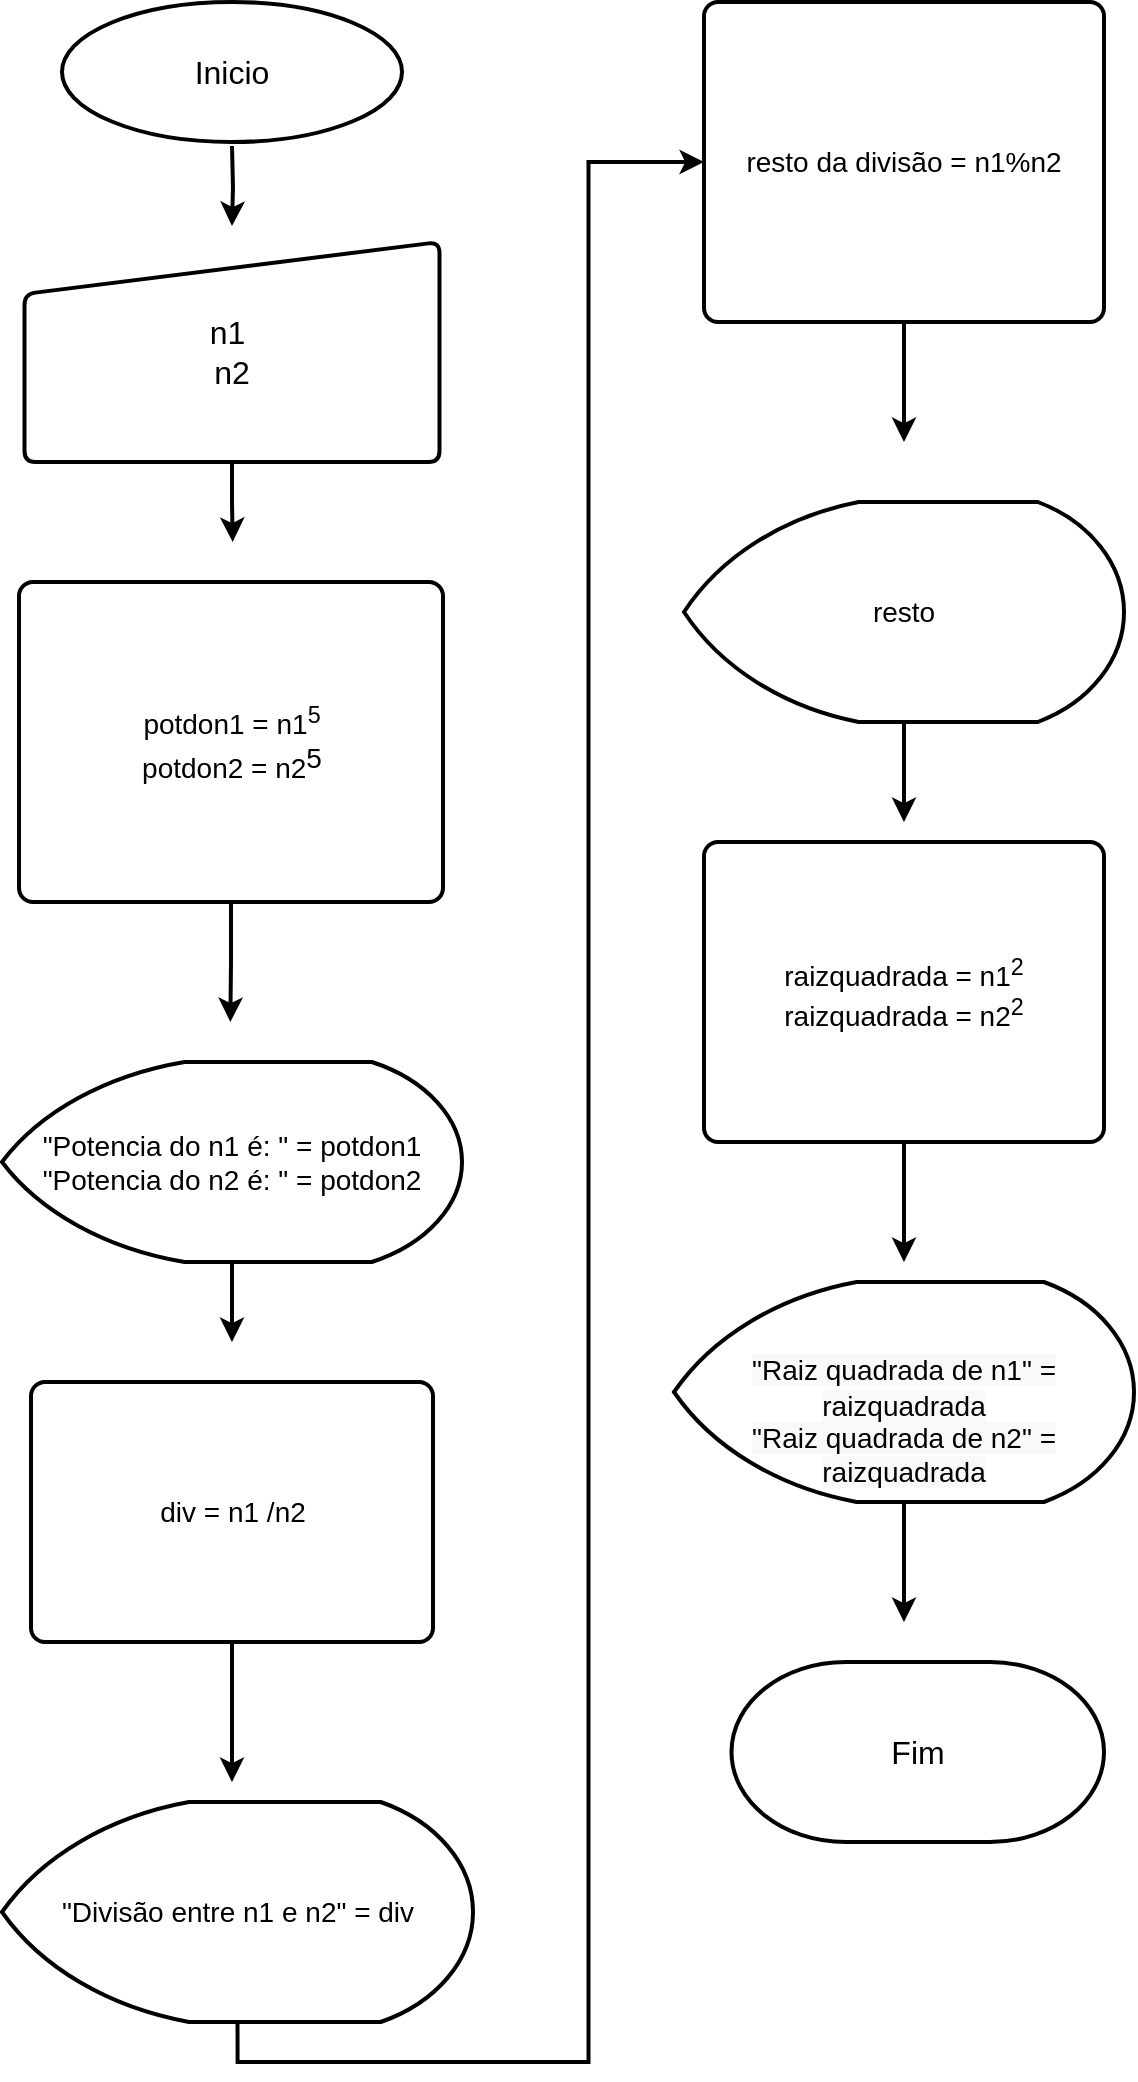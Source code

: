 <mxfile version="13.9.2" type="onedrive"><diagram id="qhqdUQ4pDHHMZixqzOYJ" name="Page-1"><mxGraphModel dx="1695" dy="482" grid="1" gridSize="10" guides="1" tooltips="1" connect="1" arrows="1" fold="1" page="1" pageScale="1" pageWidth="827" pageHeight="1169" math="0" shadow="0"><root><mxCell id="0"/><mxCell id="1" parent="0"/><mxCell id="dScedc_Z8iRhOnJFd0Ff-1" style="edgeStyle=orthogonalEdgeStyle;rounded=0;orthogonalLoop=1;jettySize=auto;html=1;strokeWidth=2;" edge="1" parent="1"><mxGeometry relative="1" as="geometry"><mxPoint x="-606" y="132" as="targetPoint"/><mxPoint x="-606" y="92" as="sourcePoint"/></mxGeometry></mxCell><mxCell id="C_M64cJsVz5r3yKlaL3M-1" value="&lt;span style=&quot;font-size: 16px&quot;&gt;Inicio&lt;/span&gt;" style="strokeWidth=2;html=1;shape=mxgraph.flowchart.start_1;whiteSpace=wrap;" parent="1" vertex="1"><mxGeometry x="-691" y="20" width="170" height="70" as="geometry"/></mxCell><mxCell id="dScedc_Z8iRhOnJFd0Ff-5" style="edgeStyle=orthogonalEdgeStyle;rounded=0;orthogonalLoop=1;jettySize=auto;html=1;exitX=0.5;exitY=1;exitDx=0;exitDy=0;strokeWidth=2;" edge="1" parent="1" source="C_M64cJsVz5r3yKlaL3M-2"><mxGeometry relative="1" as="geometry"><mxPoint x="-605.647" y="290.0" as="targetPoint"/></mxGeometry></mxCell><mxCell id="C_M64cJsVz5r3yKlaL3M-2" value="&lt;font style=&quot;font-size: 16px&quot;&gt;n1&amp;nbsp;&lt;br&gt;n2&lt;/font&gt;" style="html=1;strokeWidth=2;shape=manualInput;whiteSpace=wrap;rounded=1;size=26;arcSize=11;" parent="1" vertex="1"><mxGeometry x="-709.75" y="140" width="207.5" height="110" as="geometry"/></mxCell><mxCell id="C_M64cJsVz5r3yKlaL3M-9" value="&lt;font style=&quot;font-size: 16px&quot;&gt;Fim&lt;/font&gt;" style="strokeWidth=2;html=1;shape=mxgraph.flowchart.terminator;whiteSpace=wrap;" parent="1" vertex="1"><mxGeometry x="-356.25" y="850" width="186.25" height="90" as="geometry"/></mxCell><mxCell id="dScedc_Z8iRhOnJFd0Ff-7" style="edgeStyle=orthogonalEdgeStyle;rounded=0;orthogonalLoop=1;jettySize=auto;html=1;exitX=0.5;exitY=1;exitDx=0;exitDy=0;strokeWidth=2;" edge="1" parent="1" source="dScedc_Z8iRhOnJFd0Ff-3"><mxGeometry relative="1" as="geometry"><mxPoint x="-606.824" y="530" as="targetPoint"/></mxGeometry></mxCell><mxCell id="dScedc_Z8iRhOnJFd0Ff-3" value="&lt;font style=&quot;font-size: 14px&quot;&gt;potdon1 = n1&lt;sup&gt;5&lt;br style=&quot;font-size: 14px&quot;&gt;&lt;/sup&gt;potdon2 = n2&lt;/font&gt;&lt;sup style=&quot;font-size: 14px&quot;&gt;&lt;font style=&quot;font-size: 14px&quot;&gt;5&lt;/font&gt;&lt;br&gt;&lt;/sup&gt;" style="rounded=1;whiteSpace=wrap;html=1;absoluteArcSize=1;arcSize=14;strokeWidth=2;" vertex="1" parent="1"><mxGeometry x="-712.5" y="310" width="212" height="160" as="geometry"/></mxCell><mxCell id="dScedc_Z8iRhOnJFd0Ff-9" style="edgeStyle=orthogonalEdgeStyle;rounded=0;orthogonalLoop=1;jettySize=auto;html=1;exitX=0.5;exitY=1;exitDx=0;exitDy=0;exitPerimeter=0;strokeWidth=2;" edge="1" parent="1" source="dScedc_Z8iRhOnJFd0Ff-6"><mxGeometry relative="1" as="geometry"><mxPoint x="-606" y="690" as="targetPoint"/></mxGeometry></mxCell><mxCell id="dScedc_Z8iRhOnJFd0Ff-6" value="&lt;font style=&quot;font-size: 14px&quot;&gt;&quot;Potencia do n1 é: &quot; = potdon1&lt;br&gt;&quot;Potencia do n2 é: &quot; = potdon2&lt;br&gt;&lt;/font&gt;" style="strokeWidth=2;html=1;shape=mxgraph.flowchart.display;whiteSpace=wrap;" vertex="1" parent="1"><mxGeometry x="-721" y="550" width="230" height="100" as="geometry"/></mxCell><mxCell id="dScedc_Z8iRhOnJFd0Ff-11" style="edgeStyle=orthogonalEdgeStyle;rounded=0;orthogonalLoop=1;jettySize=auto;html=1;strokeWidth=2;" edge="1" parent="1" source="dScedc_Z8iRhOnJFd0Ff-8"><mxGeometry relative="1" as="geometry"><mxPoint x="-606" y="910" as="targetPoint"/></mxGeometry></mxCell><mxCell id="dScedc_Z8iRhOnJFd0Ff-8" value="&lt;font style=&quot;font-size: 14px&quot;&gt;div = n1 /n2&lt;/font&gt;" style="rounded=1;whiteSpace=wrap;html=1;absoluteArcSize=1;arcSize=14;strokeWidth=2;" vertex="1" parent="1"><mxGeometry x="-706.5" y="710" width="201" height="130" as="geometry"/></mxCell><mxCell id="dScedc_Z8iRhOnJFd0Ff-14" style="edgeStyle=orthogonalEdgeStyle;rounded=0;orthogonalLoop=1;jettySize=auto;html=1;exitX=0.5;exitY=1;exitDx=0;exitDy=0;exitPerimeter=0;entryX=0;entryY=0.5;entryDx=0;entryDy=0;strokeWidth=2;" edge="1" parent="1" source="dScedc_Z8iRhOnJFd0Ff-10" target="dScedc_Z8iRhOnJFd0Ff-13"><mxGeometry relative="1" as="geometry"/></mxCell><mxCell id="dScedc_Z8iRhOnJFd0Ff-10" value="&lt;span style=&quot;font-size: 14px&quot;&gt;&quot;Divisão entre n1 e n2&quot; = div&lt;/span&gt;" style="strokeWidth=2;html=1;shape=mxgraph.flowchart.display;whiteSpace=wrap;" vertex="1" parent="1"><mxGeometry x="-721" y="920" width="235.5" height="110" as="geometry"/></mxCell><mxCell id="dScedc_Z8iRhOnJFd0Ff-16" value="" style="edgeStyle=orthogonalEdgeStyle;rounded=0;orthogonalLoop=1;jettySize=auto;html=1;strokeWidth=2;" edge="1" parent="1" source="dScedc_Z8iRhOnJFd0Ff-13"><mxGeometry relative="1" as="geometry"><mxPoint x="-270" y="240" as="targetPoint"/></mxGeometry></mxCell><mxCell id="dScedc_Z8iRhOnJFd0Ff-13" value="&lt;font style=&quot;font-size: 14px&quot;&gt;resto da divisão = n1%n2&lt;/font&gt;" style="rounded=1;whiteSpace=wrap;html=1;absoluteArcSize=1;arcSize=14;strokeWidth=2;" vertex="1" parent="1"><mxGeometry x="-370" y="20" width="200" height="160" as="geometry"/></mxCell><mxCell id="dScedc_Z8iRhOnJFd0Ff-19" style="edgeStyle=orthogonalEdgeStyle;rounded=0;orthogonalLoop=1;jettySize=auto;html=1;strokeWidth=2;" edge="1" parent="1" source="dScedc_Z8iRhOnJFd0Ff-15"><mxGeometry relative="1" as="geometry"><mxPoint x="-270" y="430" as="targetPoint"/></mxGeometry></mxCell><mxCell id="dScedc_Z8iRhOnJFd0Ff-15" value="&lt;font style=&quot;font-size: 14px&quot;&gt;resto&lt;/font&gt;" style="strokeWidth=2;html=1;shape=mxgraph.flowchart.display;whiteSpace=wrap;" vertex="1" parent="1"><mxGeometry x="-380" y="270" width="220" height="110" as="geometry"/></mxCell><mxCell id="dScedc_Z8iRhOnJFd0Ff-21" style="edgeStyle=orthogonalEdgeStyle;rounded=0;orthogonalLoop=1;jettySize=auto;html=1;strokeWidth=2;" edge="1" parent="1" source="dScedc_Z8iRhOnJFd0Ff-17"><mxGeometry relative="1" as="geometry"><mxPoint x="-270" y="650" as="targetPoint"/></mxGeometry></mxCell><mxCell id="dScedc_Z8iRhOnJFd0Ff-17" value="&lt;font style=&quot;font-size: 14px&quot;&gt;raizquadrada = n1&lt;sup&gt;2&lt;br style=&quot;font-size: 14px&quot;&gt;&lt;/sup&gt;raizquadrada = n2&lt;sup&gt;2&lt;/sup&gt;&lt;/font&gt;&lt;sup&gt;&lt;br&gt;&lt;/sup&gt;" style="rounded=1;whiteSpace=wrap;html=1;absoluteArcSize=1;arcSize=14;strokeWidth=2;" vertex="1" parent="1"><mxGeometry x="-370" y="440" width="200" height="150" as="geometry"/></mxCell><mxCell id="dScedc_Z8iRhOnJFd0Ff-22" style="edgeStyle=orthogonalEdgeStyle;rounded=0;orthogonalLoop=1;jettySize=auto;html=1;strokeWidth=2;" edge="1" parent="1" source="dScedc_Z8iRhOnJFd0Ff-20"><mxGeometry relative="1" as="geometry"><mxPoint x="-270" y="830" as="targetPoint"/></mxGeometry></mxCell><mxCell id="dScedc_Z8iRhOnJFd0Ff-20" value="&lt;br&gt;&lt;br&gt;&lt;span style=&quot;color: rgb(0 , 0 , 0) ; font-family: &amp;#34;helvetica&amp;#34; ; font-size: 14px ; font-style: normal ; font-weight: 400 ; letter-spacing: normal ; text-align: center ; text-indent: 0px ; text-transform: none ; word-spacing: 0px ; background-color: rgb(248 , 249 , 250) ; display: inline ; float: none&quot;&gt;&quot;Raiz quadrada de n1&quot; = raizquadrada&lt;/span&gt;&lt;sup style=&quot;color: rgb(0 , 0 , 0) ; font-family: &amp;#34;helvetica&amp;#34; ; font-style: normal ; font-weight: 400 ; letter-spacing: normal ; text-align: center ; text-indent: 0px ; text-transform: none ; word-spacing: 0px ; background-color: rgb(248 , 249 , 250)&quot;&gt;&lt;br style=&quot;font-size: 14px&quot;&gt;&lt;/sup&gt;&lt;span style=&quot;color: rgb(0 , 0 , 0) ; font-family: &amp;#34;helvetica&amp;#34; ; font-size: 14px ; font-style: normal ; font-weight: 400 ; letter-spacing: normal ; text-align: center ; text-indent: 0px ; text-transform: none ; word-spacing: 0px ; background-color: rgb(248 , 249 , 250) ; display: inline ; float: none&quot;&gt;&quot;Raiz quadrada de n2&quot; = raizquadrada&lt;/span&gt;&lt;br&gt;" style="strokeWidth=2;html=1;shape=mxgraph.flowchart.display;whiteSpace=wrap;" vertex="1" parent="1"><mxGeometry x="-385" y="660" width="230" height="110" as="geometry"/></mxCell></root></mxGraphModel></diagram></mxfile>